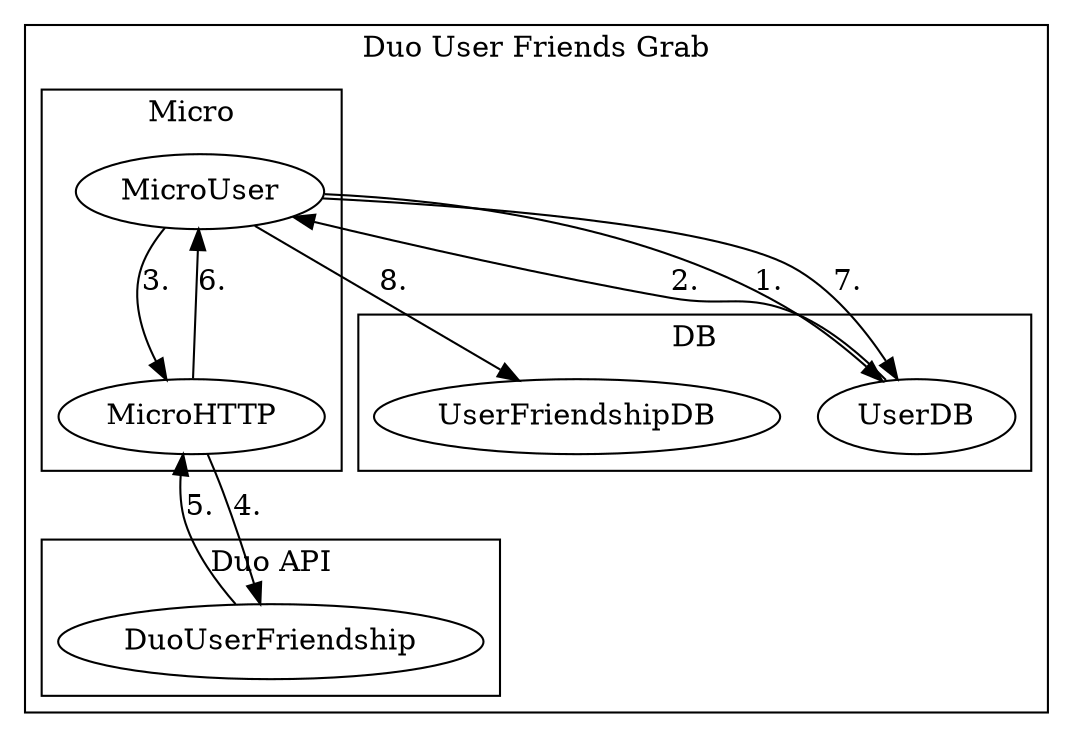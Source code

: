 digraph {
  compound = true;
  subgraph cluster_duo {
      label = "Duo User Friends Grab";
      
      subgraph cluster_duo_api {
          label = "Duo API";
          DuoUserFriendship;
      }

      subgraph cluster_micro {
          label = "Micro";
          MicroUser;
          MicroHTTP;
      }

      subgraph cluster_db {
          label = "DB"
          UserDB;
          UserFriendshipDB;
      }
  }

    MicroUser -> UserDB [label="1."];
    UserDB -> MicroUser [label="2."];

    MicroUser -> MicroHTTP [label="3."];

    MicroHTTP -> DuoUserFriendship [label="4."]
    DuoUserFriendship -> MicroHTTP  [label="5."]

    MicroHTTP -> MicroUser [label="6."]

    MicroUser -> UserDB [label="7."];
    MicroUser -> UserFriendshipDB [label="8."];
}